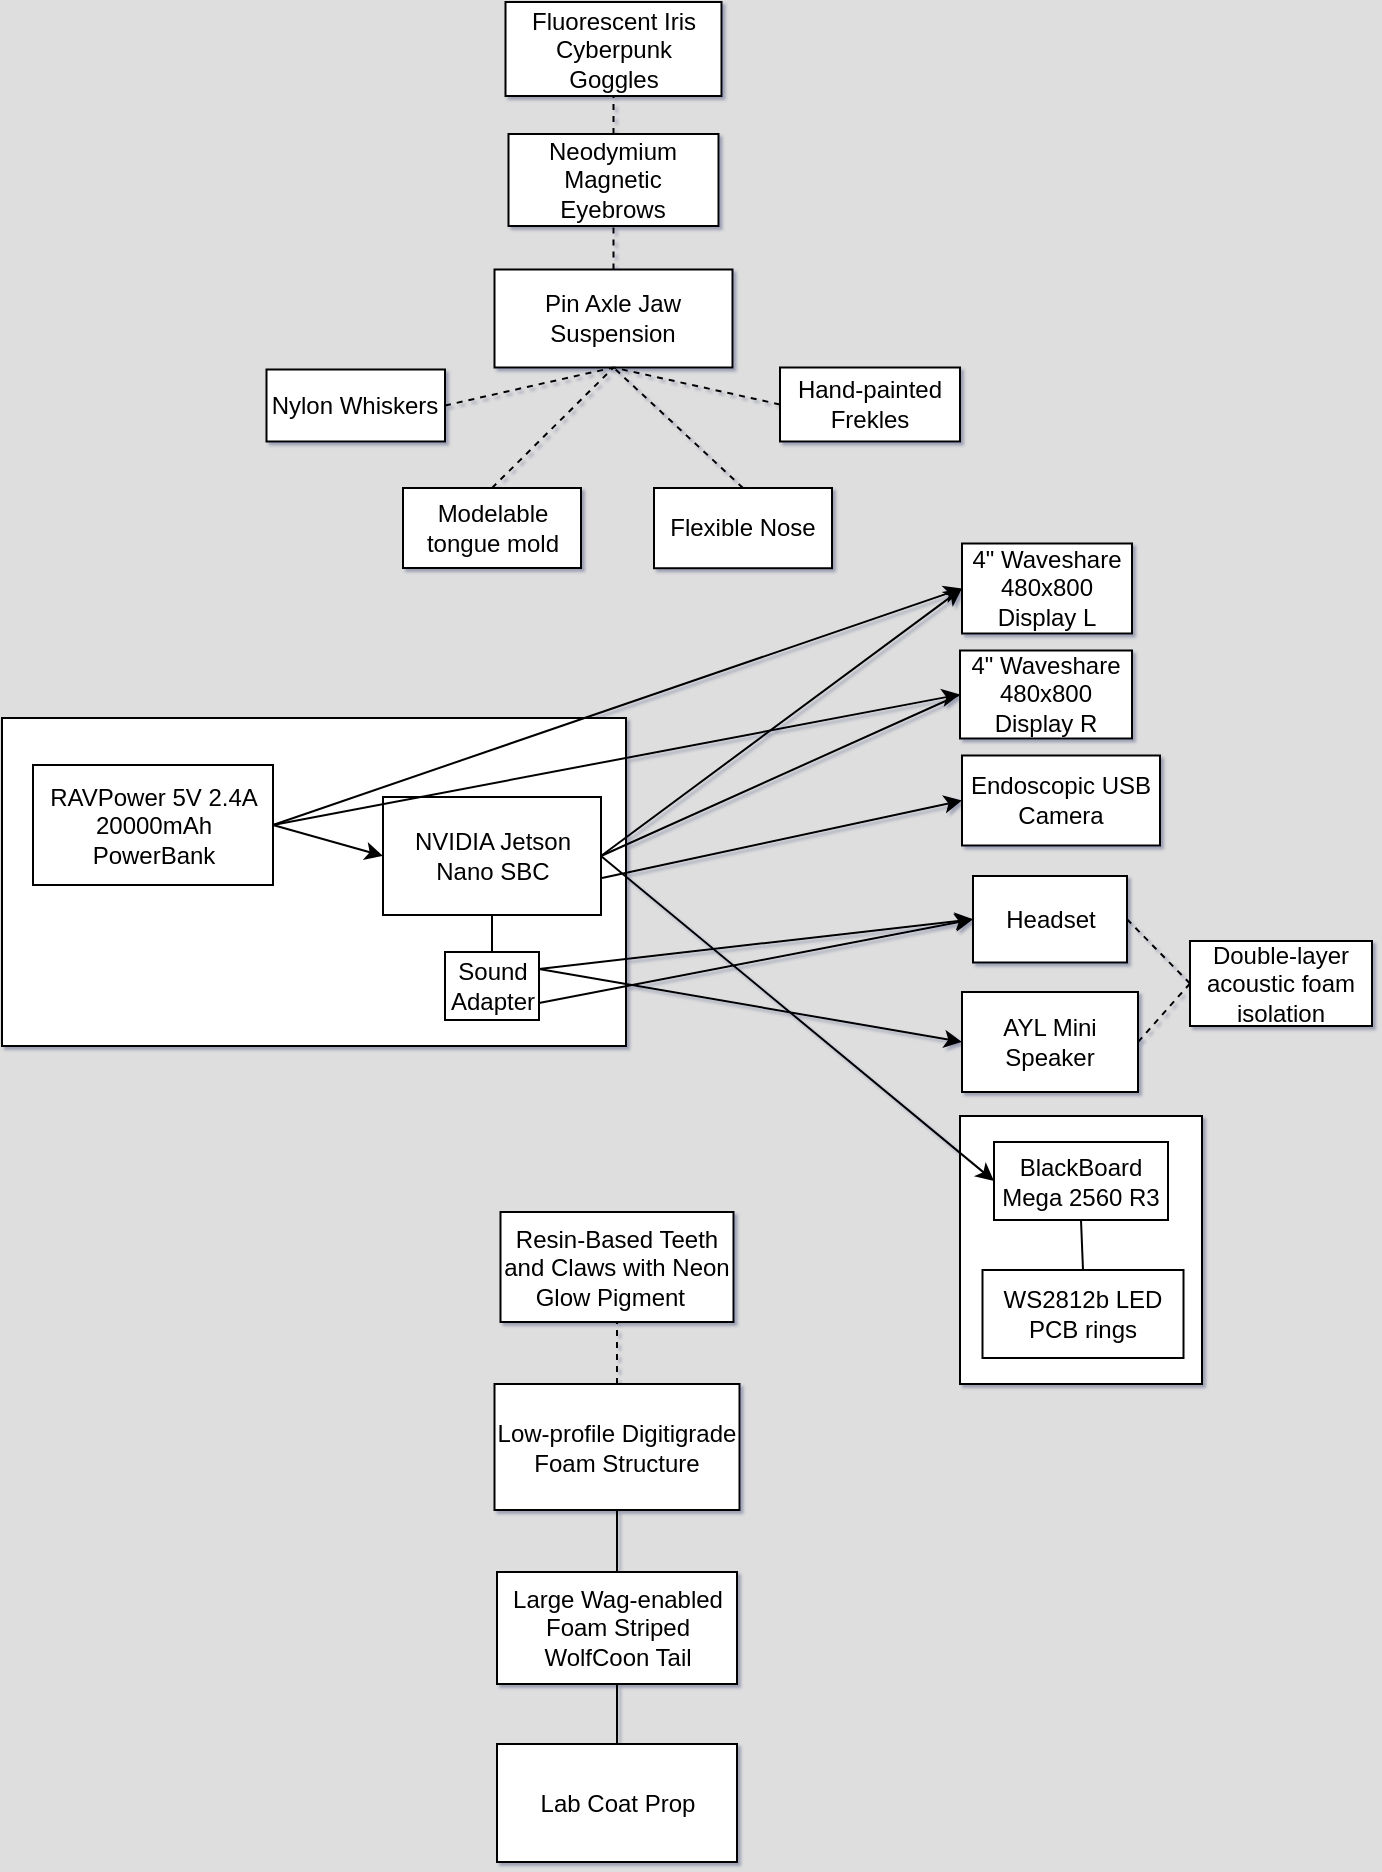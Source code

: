 <mxfile version="12.5.1" type="device"><diagram id="meEQKwicSAwc1KFZT5nb" name="Page-1"><mxGraphModel dx="827" dy="482" grid="0" gridSize="10" guides="1" tooltips="1" connect="1" arrows="1" fold="1" page="1" pageScale="1" pageWidth="827" pageHeight="1169" background="#DEDEDE" math="0" shadow="1"><root><mxCell id="0"/><mxCell id="1" parent="0"/><mxCell id="Nwgi6No1Y5rALYJXFBc9-1" value="" style="rounded=0;whiteSpace=wrap;html=1;" parent="1" vertex="1"><mxGeometry x="567" y="576" width="121" height="134" as="geometry"/></mxCell><mxCell id="DGbpkix3uCbMqAGdI3nw-2" value="" style="rounded=0;whiteSpace=wrap;html=1;" parent="1" vertex="1"><mxGeometry x="88" y="377" width="312" height="164" as="geometry"/></mxCell><mxCell id="sJYIKFFBBBpRVcEcnY1A-2" value="NVIDIA Jetson Nano SBC" style="rounded=0;whiteSpace=wrap;html=1;" parent="1" vertex="1"><mxGeometry x="278.5" y="416.5" width="109" height="59" as="geometry"/></mxCell><mxCell id="sJYIKFFBBBpRVcEcnY1A-4" value="RAVPower 5V 2.4A&lt;br&gt;20000mAh PowerBank" style="rounded=0;whiteSpace=wrap;html=1;" parent="1" vertex="1"><mxGeometry x="103.5" y="400.5" width="120" height="60" as="geometry"/></mxCell><mxCell id="MiqG1OLB_oiA9NUDDggW-1" value="AYL Mini Speaker" style="rounded=0;whiteSpace=wrap;html=1;" parent="1" vertex="1"><mxGeometry x="568" y="514" width="88" height="50" as="geometry"/></mxCell><mxCell id="MiqG1OLB_oiA9NUDDggW-14" value="4&quot; Waveshare&lt;br&gt;480x800 Display L" style="rounded=0;whiteSpace=wrap;html=1;" parent="1" vertex="1"><mxGeometry x="568" y="289.75" width="85" height="45" as="geometry"/></mxCell><mxCell id="MiqG1OLB_oiA9NUDDggW-16" value="Headset" style="rounded=0;whiteSpace=wrap;html=1;" parent="1" vertex="1"><mxGeometry x="573.5" y="456" width="77" height="43.25" as="geometry"/></mxCell><mxCell id="MiqG1OLB_oiA9NUDDggW-20" value="4&quot; Waveshare&lt;br&gt;480x800 Display R" style="rounded=0;whiteSpace=wrap;html=1;" parent="1" vertex="1"><mxGeometry x="567" y="343.25" width="86" height="44" as="geometry"/></mxCell><mxCell id="MiqG1OLB_oiA9NUDDggW-31" value="" style="endArrow=classic;html=1;entryX=0;entryY=0.5;entryDx=0;entryDy=0;exitX=1;exitY=0.5;exitDx=0;exitDy=0;" parent="1" source="sJYIKFFBBBpRVcEcnY1A-4" target="sJYIKFFBBBpRVcEcnY1A-2" edge="1"><mxGeometry width="50" height="50" relative="1" as="geometry"><mxPoint x="258.5" y="574" as="sourcePoint"/><mxPoint x="185.5" y="658" as="targetPoint"/></mxGeometry></mxCell><mxCell id="EwRE9bhfaP1bS0f3p2Km-1" value="Pin Axle Jaw Suspension" style="rounded=0;whiteSpace=wrap;html=1;" parent="1" vertex="1"><mxGeometry x="334.25" y="152.75" width="119" height="49" as="geometry"/></mxCell><mxCell id="d74oWjSoeUJaTprNm0ml-1" value="Sound Adapter" style="rounded=0;whiteSpace=wrap;html=1;" parent="1" vertex="1"><mxGeometry x="309.5" y="494" width="47" height="34" as="geometry"/></mxCell><mxCell id="1WqXuKTqIWCNE-_j3OdE-2" value="" style="endArrow=none;html=1;exitX=1;exitY=0.5;exitDx=0;exitDy=0;entryX=0;entryY=0.5;entryDx=0;entryDy=0;" parent="1" source="sJYIKFFBBBpRVcEcnY1A-2" target="MiqG1OLB_oiA9NUDDggW-20" edge="1"><mxGeometry width="50" height="50" relative="1" as="geometry"><mxPoint x="477" y="416" as="sourcePoint"/><mxPoint x="141" y="691" as="targetPoint"/></mxGeometry></mxCell><mxCell id="1WqXuKTqIWCNE-_j3OdE-3" value="" style="endArrow=classic;html=1;exitX=1;exitY=0.5;exitDx=0;exitDy=0;entryX=0;entryY=0.5;entryDx=0;entryDy=0;" parent="1" source="sJYIKFFBBBpRVcEcnY1A-4" target="MiqG1OLB_oiA9NUDDggW-20" edge="1"><mxGeometry width="50" height="50" relative="1" as="geometry"><mxPoint x="91" y="741" as="sourcePoint"/><mxPoint x="141" y="691" as="targetPoint"/></mxGeometry></mxCell><mxCell id="1WqXuKTqIWCNE-_j3OdE-4" value="" style="endArrow=classic;html=1;exitX=1;exitY=0.5;exitDx=0;exitDy=0;entryX=0;entryY=0.5;entryDx=0;entryDy=0;" parent="1" source="sJYIKFFBBBpRVcEcnY1A-4" target="MiqG1OLB_oiA9NUDDggW-14" edge="1"><mxGeometry width="50" height="50" relative="1" as="geometry"><mxPoint x="103" y="741" as="sourcePoint"/><mxPoint x="153" y="691" as="targetPoint"/></mxGeometry></mxCell><mxCell id="Ozhnao1Kgd7wMi6BiEIW-4" value="Low-profile Digitigrade Foam Structure" style="rounded=0;whiteSpace=wrap;html=1;" parent="1" vertex="1"><mxGeometry x="334.25" y="710" width="122.5" height="63" as="geometry"/></mxCell><mxCell id="DGbpkix3uCbMqAGdI3nw-13" value="Lab Coat Prop" style="rounded=0;whiteSpace=wrap;html=1;" parent="1" vertex="1"><mxGeometry x="335.5" y="890" width="120" height="59" as="geometry"/></mxCell><mxCell id="n88yoBzcG6TBXJPkFCPa-1" value="Endoscopic USB Camera" style="rounded=0;whiteSpace=wrap;html=1;" parent="1" vertex="1"><mxGeometry x="568" y="395.75" width="99" height="45" as="geometry"/></mxCell><mxCell id="n88yoBzcG6TBXJPkFCPa-2" value="" style="endArrow=classic;html=1;entryX=0;entryY=0.5;entryDx=0;entryDy=0;" parent="1" target="n88yoBzcG6TBXJPkFCPa-1" edge="1"><mxGeometry width="50" height="50" relative="1" as="geometry"><mxPoint x="388" y="457" as="sourcePoint"/><mxPoint x="138" y="892" as="targetPoint"/></mxGeometry></mxCell><mxCell id="28AcZjOTteZiDZgUOdVm-1" value="" style="endArrow=classic;html=1;exitX=1;exitY=0.25;exitDx=0;exitDy=0;entryX=0;entryY=0.5;entryDx=0;entryDy=0;" parent="1" source="d74oWjSoeUJaTprNm0ml-1" target="MiqG1OLB_oiA9NUDDggW-16" edge="1"><mxGeometry width="50" height="50" relative="1" as="geometry"><mxPoint x="88" y="942" as="sourcePoint"/><mxPoint x="138" y="892" as="targetPoint"/></mxGeometry></mxCell><mxCell id="a4YaOtr6ZM41-zX_3Bb--1" value="Modelable tongue mold" style="rounded=0;whiteSpace=wrap;html=1;" parent="1" vertex="1"><mxGeometry x="288.5" y="262" width="89" height="40" as="geometry"/></mxCell><mxCell id="sT_HI0OkMNF5smvUSv7Q-1" value="" style="endArrow=classic;html=1;exitX=1;exitY=0.75;exitDx=0;exitDy=0;entryX=0;entryY=0.5;entryDx=0;entryDy=0;" parent="1" source="d74oWjSoeUJaTprNm0ml-1" target="MiqG1OLB_oiA9NUDDggW-16" edge="1"><mxGeometry width="50" height="50" relative="1" as="geometry"><mxPoint x="88" y="1013" as="sourcePoint"/><mxPoint x="582" y="523" as="targetPoint"/></mxGeometry></mxCell><mxCell id="G7sI1voaEUYoUOJDcRts-2" value="Neodymium Magnetic Eyebrows" style="rounded=0;whiteSpace=wrap;html=1;" parent="1" vertex="1"><mxGeometry x="341.25" y="85" width="105" height="46" as="geometry"/></mxCell><mxCell id="xB7NIbq1R1IMoygo_GZn-1" value="BlackBoard Mega 2560 R3" style="rounded=0;whiteSpace=wrap;html=1;" parent="1" vertex="1"><mxGeometry x="584" y="589" width="87" height="39" as="geometry"/></mxCell><mxCell id="xB7NIbq1R1IMoygo_GZn-2" value="" style="endArrow=classic;html=1;exitX=1;exitY=0.5;exitDx=0;exitDy=0;entryX=0;entryY=0.5;entryDx=0;entryDy=0;" parent="1" source="sJYIKFFBBBpRVcEcnY1A-2" target="xB7NIbq1R1IMoygo_GZn-1" edge="1"><mxGeometry width="50" height="50" relative="1" as="geometry"><mxPoint x="88" y="909" as="sourcePoint"/><mxPoint x="138" y="859" as="targetPoint"/></mxGeometry></mxCell><mxCell id="xB7NIbq1R1IMoygo_GZn-3" value="" style="endArrow=none;dashed=1;html=1;entryX=1;entryY=0.5;entryDx=0;entryDy=0;exitX=0;exitY=0.5;exitDx=0;exitDy=0;" parent="1" source="xB7NIbq1R1IMoygo_GZn-4" target="MiqG1OLB_oiA9NUDDggW-16" edge="1"><mxGeometry width="50" height="50" relative="1" as="geometry"><mxPoint x="665" y="466.25" as="sourcePoint"/><mxPoint x="107" y="850.25" as="targetPoint"/></mxGeometry></mxCell><mxCell id="xB7NIbq1R1IMoygo_GZn-4" value="Double-layer acoustic foam isolation" style="rounded=0;whiteSpace=wrap;html=1;" parent="1" vertex="1"><mxGeometry x="682" y="488.5" width="91" height="42.5" as="geometry"/></mxCell><mxCell id="Nwgi6No1Y5rALYJXFBc9-3" value="WS2812b LED PCB rings" style="rounded=0;whiteSpace=wrap;html=1;" parent="1" vertex="1"><mxGeometry x="578.25" y="653" width="100.5" height="44" as="geometry"/></mxCell><mxCell id="Nwgi6No1Y5rALYJXFBc9-7" value="" style="endArrow=none;html=1;entryX=0.5;entryY=1;entryDx=0;entryDy=0;exitX=0.5;exitY=0;exitDx=0;exitDy=0;" parent="1" source="Nwgi6No1Y5rALYJXFBc9-3" target="xB7NIbq1R1IMoygo_GZn-1" edge="1"><mxGeometry width="50" height="50" relative="1" as="geometry"><mxPoint x="57" y="894" as="sourcePoint"/><mxPoint x="107" y="844" as="targetPoint"/></mxGeometry></mxCell><mxCell id="SbJKU-Y2Ye1dmVYDqHo5-1" value="Resin-Based Teeth and Claws with Neon Glow Pigment&amp;nbsp;&amp;nbsp;" style="rounded=0;whiteSpace=wrap;html=1;" parent="1" vertex="1"><mxGeometry x="337.25" y="624" width="116.5" height="55" as="geometry"/></mxCell><mxCell id="SbJKU-Y2Ye1dmVYDqHo5-2" value="" style="endArrow=none;dashed=1;html=1;entryX=0.5;entryY=1;entryDx=0;entryDy=0;exitX=0.5;exitY=0;exitDx=0;exitDy=0;" parent="1" source="Ozhnao1Kgd7wMi6BiEIW-4" target="SbJKU-Y2Ye1dmVYDqHo5-1" edge="1"><mxGeometry width="50" height="50" relative="1" as="geometry"><mxPoint x="71.25" y="981" as="sourcePoint"/><mxPoint x="121.25" y="931" as="targetPoint"/></mxGeometry></mxCell><mxCell id="H9GIjnEAIh9E3dcZyppp-1" value="Nylon Whiskers" style="rounded=0;whiteSpace=wrap;html=1;" parent="1" vertex="1"><mxGeometry x="220.25" y="202.75" width="89.25" height="36" as="geometry"/></mxCell><mxCell id="H9GIjnEAIh9E3dcZyppp-8" value="" style="endArrow=none;html=1;entryX=0.5;entryY=1;entryDx=0;entryDy=0;exitX=0.5;exitY=0;exitDx=0;exitDy=0;" parent="1" source="d74oWjSoeUJaTprNm0ml-1" target="sJYIKFFBBBpRVcEcnY1A-2" edge="1"><mxGeometry width="50" height="50" relative="1" as="geometry"><mxPoint x="88" y="944" as="sourcePoint"/><mxPoint x="138" y="894" as="targetPoint"/></mxGeometry></mxCell><mxCell id="G8CKnrLTyZzQH0mxdqqO-1" value="Large Wag-enabled Foam Striped WolfCoon Tail" style="rounded=0;whiteSpace=wrap;html=1;" parent="1" vertex="1"><mxGeometry x="335.5" y="804" width="120" height="56" as="geometry"/></mxCell><mxCell id="G8CKnrLTyZzQH0mxdqqO-4" value="" style="endArrow=none;html=1;entryX=0.5;entryY=1;entryDx=0;entryDy=0;exitX=0.5;exitY=0;exitDx=0;exitDy=0;" parent="1" source="G8CKnrLTyZzQH0mxdqqO-1" target="Ozhnao1Kgd7wMi6BiEIW-4" edge="1"><mxGeometry width="50" height="50" relative="1" as="geometry"><mxPoint x="71.25" y="1034" as="sourcePoint"/><mxPoint x="121.25" y="984" as="targetPoint"/></mxGeometry></mxCell><mxCell id="G8CKnrLTyZzQH0mxdqqO-5" value="" style="endArrow=none;html=1;entryX=0.5;entryY=1;entryDx=0;entryDy=0;exitX=0.5;exitY=0;exitDx=0;exitDy=0;" parent="1" source="DGbpkix3uCbMqAGdI3nw-13" target="G8CKnrLTyZzQH0mxdqqO-1" edge="1"><mxGeometry width="50" height="50" relative="1" as="geometry"><mxPoint x="71.25" y="1034" as="sourcePoint"/><mxPoint x="121.25" y="984" as="targetPoint"/></mxGeometry></mxCell><mxCell id="5ehBXQJCV_ktka_rZLjv-2" value="Fluorescent Iris Cyberpunk &lt;br&gt;Goggles" style="rounded=0;whiteSpace=wrap;html=1;" parent="1" vertex="1"><mxGeometry x="339.75" y="19" width="108" height="47" as="geometry"/></mxCell><mxCell id="5ehBXQJCV_ktka_rZLjv-3" value="" style="endArrow=classic;html=1;exitX=1;exitY=0.5;exitDx=0;exitDy=0;entryX=0;entryY=0.5;entryDx=0;entryDy=0;" parent="1" source="sJYIKFFBBBpRVcEcnY1A-2" target="MiqG1OLB_oiA9NUDDggW-14" edge="1"><mxGeometry width="50" height="50" relative="1" as="geometry"><mxPoint x="88" y="1035" as="sourcePoint"/><mxPoint x="138" y="985" as="targetPoint"/></mxGeometry></mxCell><mxCell id="mjT4M5Ip4WEiN_Ukw4vy-2" value="" style="endArrow=classic;html=1;exitX=1;exitY=0.25;exitDx=0;exitDy=0;entryX=0;entryY=0.5;entryDx=0;entryDy=0;" parent="1" source="d74oWjSoeUJaTprNm0ml-1" target="MiqG1OLB_oiA9NUDDggW-1" edge="1"><mxGeometry width="50" height="50" relative="1" as="geometry"><mxPoint x="88" y="1035" as="sourcePoint"/><mxPoint x="231" y="670" as="targetPoint"/></mxGeometry></mxCell><mxCell id="mjT4M5Ip4WEiN_Ukw4vy-4" value="Flexible Nose" style="rounded=0;whiteSpace=wrap;html=1;" parent="1" vertex="1"><mxGeometry x="414" y="262" width="89" height="40.12" as="geometry"/></mxCell><mxCell id="mjT4M5Ip4WEiN_Ukw4vy-7" value="Hand-painted Frekles" style="rounded=0;whiteSpace=wrap;html=1;" parent="1" vertex="1"><mxGeometry x="477" y="201.75" width="90" height="37" as="geometry"/></mxCell><mxCell id="75WBdUimkvRTPKwDRiG--1" value="" style="endArrow=none;dashed=1;html=1;entryX=1;entryY=0.5;entryDx=0;entryDy=0;exitX=0;exitY=0.5;exitDx=0;exitDy=0;" parent="1" source="xB7NIbq1R1IMoygo_GZn-4" target="MiqG1OLB_oiA9NUDDggW-1" edge="1"><mxGeometry width="50" height="50" relative="1" as="geometry"><mxPoint x="79" y="1049" as="sourcePoint"/><mxPoint x="129" y="999" as="targetPoint"/></mxGeometry></mxCell><mxCell id="b1oqq4FJI2QccXOFWXnQ-1" value="" style="endArrow=none;dashed=1;html=1;entryX=0.5;entryY=1;entryDx=0;entryDy=0;exitX=0.5;exitY=0;exitDx=0;exitDy=0;" edge="1" parent="1" source="G7sI1voaEUYoUOJDcRts-2" target="5ehBXQJCV_ktka_rZLjv-2"><mxGeometry width="50" height="50" relative="1" as="geometry"><mxPoint x="52.75" y="961" as="sourcePoint"/><mxPoint x="102.75" y="911" as="targetPoint"/></mxGeometry></mxCell><mxCell id="b1oqq4FJI2QccXOFWXnQ-2" value="" style="endArrow=none;dashed=1;html=1;entryX=0.5;entryY=1;entryDx=0;entryDy=0;exitX=0.5;exitY=0;exitDx=0;exitDy=0;" edge="1" parent="1" source="EwRE9bhfaP1bS0f3p2Km-1" target="G7sI1voaEUYoUOJDcRts-2"><mxGeometry width="50" height="50" relative="1" as="geometry"><mxPoint x="52.75" y="961" as="sourcePoint"/><mxPoint x="102.75" y="911" as="targetPoint"/></mxGeometry></mxCell><mxCell id="b1oqq4FJI2QccXOFWXnQ-3" value="" style="endArrow=none;dashed=1;html=1;entryX=0.5;entryY=1;entryDx=0;entryDy=0;exitX=1;exitY=0.5;exitDx=0;exitDy=0;" edge="1" parent="1" source="H9GIjnEAIh9E3dcZyppp-1" target="EwRE9bhfaP1bS0f3p2Km-1"><mxGeometry width="50" height="50" relative="1" as="geometry"><mxPoint x="88" y="1020" as="sourcePoint"/><mxPoint x="138" y="970" as="targetPoint"/></mxGeometry></mxCell><mxCell id="b1oqq4FJI2QccXOFWXnQ-4" value="" style="endArrow=none;dashed=1;html=1;entryX=0.5;entryY=1;entryDx=0;entryDy=0;exitX=0;exitY=0.5;exitDx=0;exitDy=0;" edge="1" parent="1" source="mjT4M5Ip4WEiN_Ukw4vy-7" target="EwRE9bhfaP1bS0f3p2Km-1"><mxGeometry width="50" height="50" relative="1" as="geometry"><mxPoint x="88" y="1092" as="sourcePoint"/><mxPoint x="138" y="1042" as="targetPoint"/></mxGeometry></mxCell><mxCell id="b1oqq4FJI2QccXOFWXnQ-5" value="" style="endArrow=none;dashed=1;html=1;entryX=0.5;entryY=1;entryDx=0;entryDy=0;exitX=0.5;exitY=0;exitDx=0;exitDy=0;" edge="1" parent="1" source="a4YaOtr6ZM41-zX_3Bb--1" target="EwRE9bhfaP1bS0f3p2Km-1"><mxGeometry width="50" height="50" relative="1" as="geometry"><mxPoint x="88" y="1020" as="sourcePoint"/><mxPoint x="138" y="970" as="targetPoint"/></mxGeometry></mxCell><mxCell id="b1oqq4FJI2QccXOFWXnQ-6" value="" style="endArrow=none;dashed=1;html=1;entryX=0.5;entryY=1;entryDx=0;entryDy=0;exitX=0.5;exitY=0;exitDx=0;exitDy=0;" edge="1" parent="1" source="mjT4M5Ip4WEiN_Ukw4vy-4" target="EwRE9bhfaP1bS0f3p2Km-1"><mxGeometry width="50" height="50" relative="1" as="geometry"><mxPoint x="88" y="1020" as="sourcePoint"/><mxPoint x="138" y="970" as="targetPoint"/></mxGeometry></mxCell></root></mxGraphModel></diagram></mxfile>